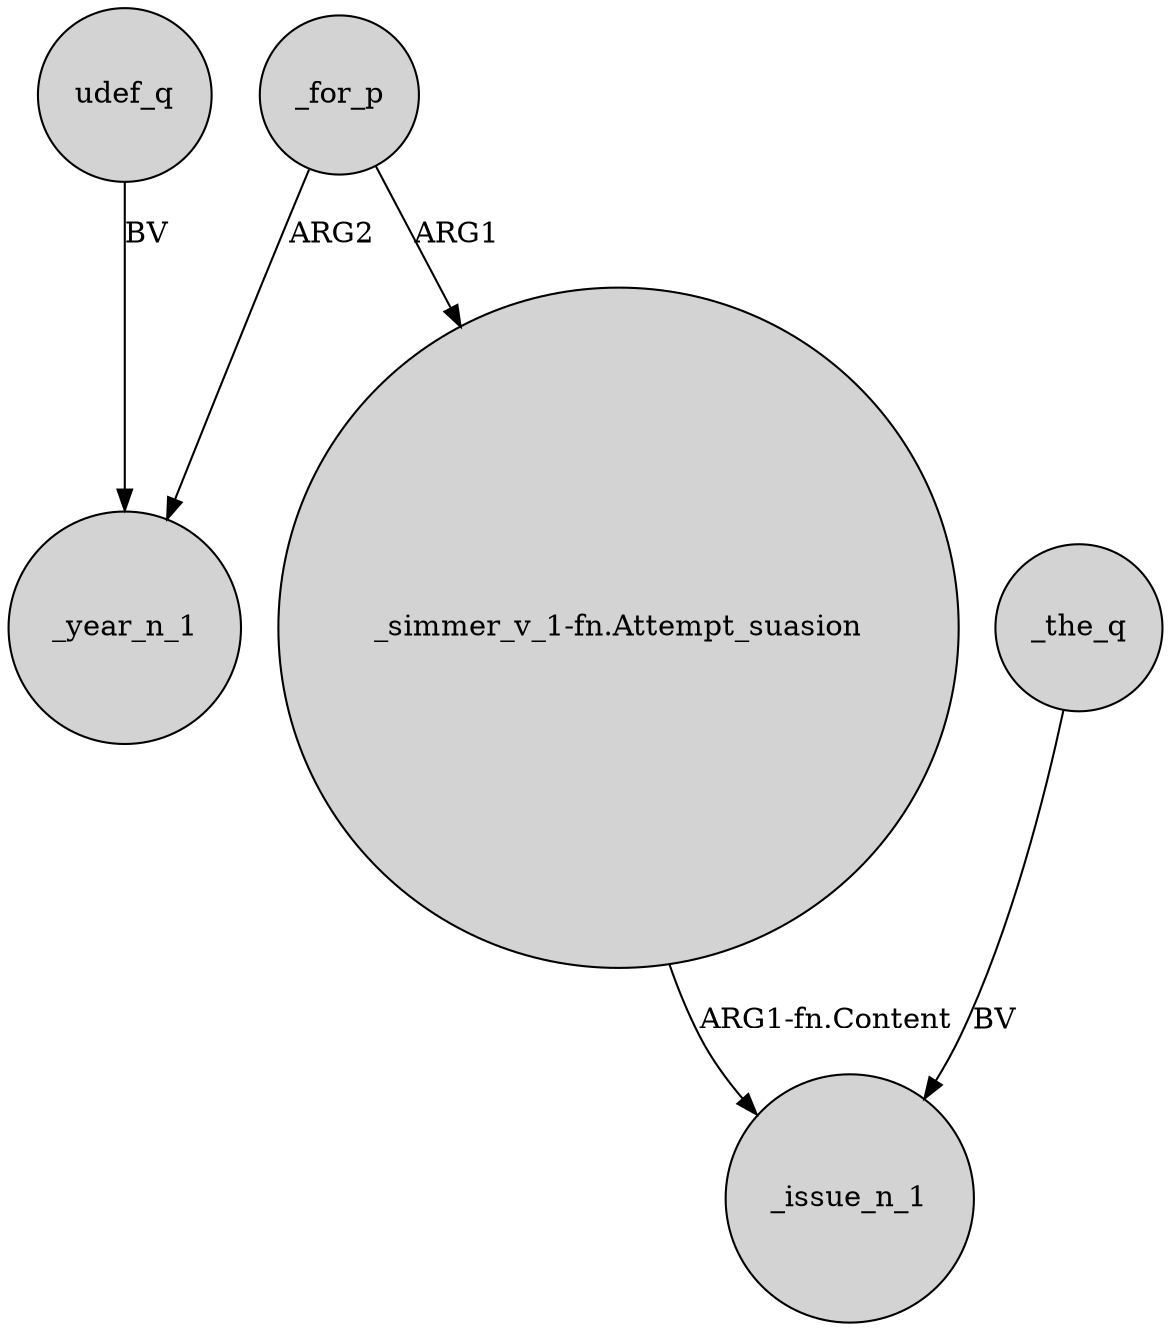 digraph {
	node [shape=circle style=filled]
	udef_q -> _year_n_1 [label=BV]
	_for_p -> "_simmer_v_1-fn.Attempt_suasion" [label=ARG1]
	_for_p -> _year_n_1 [label=ARG2]
	"_simmer_v_1-fn.Attempt_suasion" -> _issue_n_1 [label="ARG1-fn.Content"]
	_the_q -> _issue_n_1 [label=BV]
}
